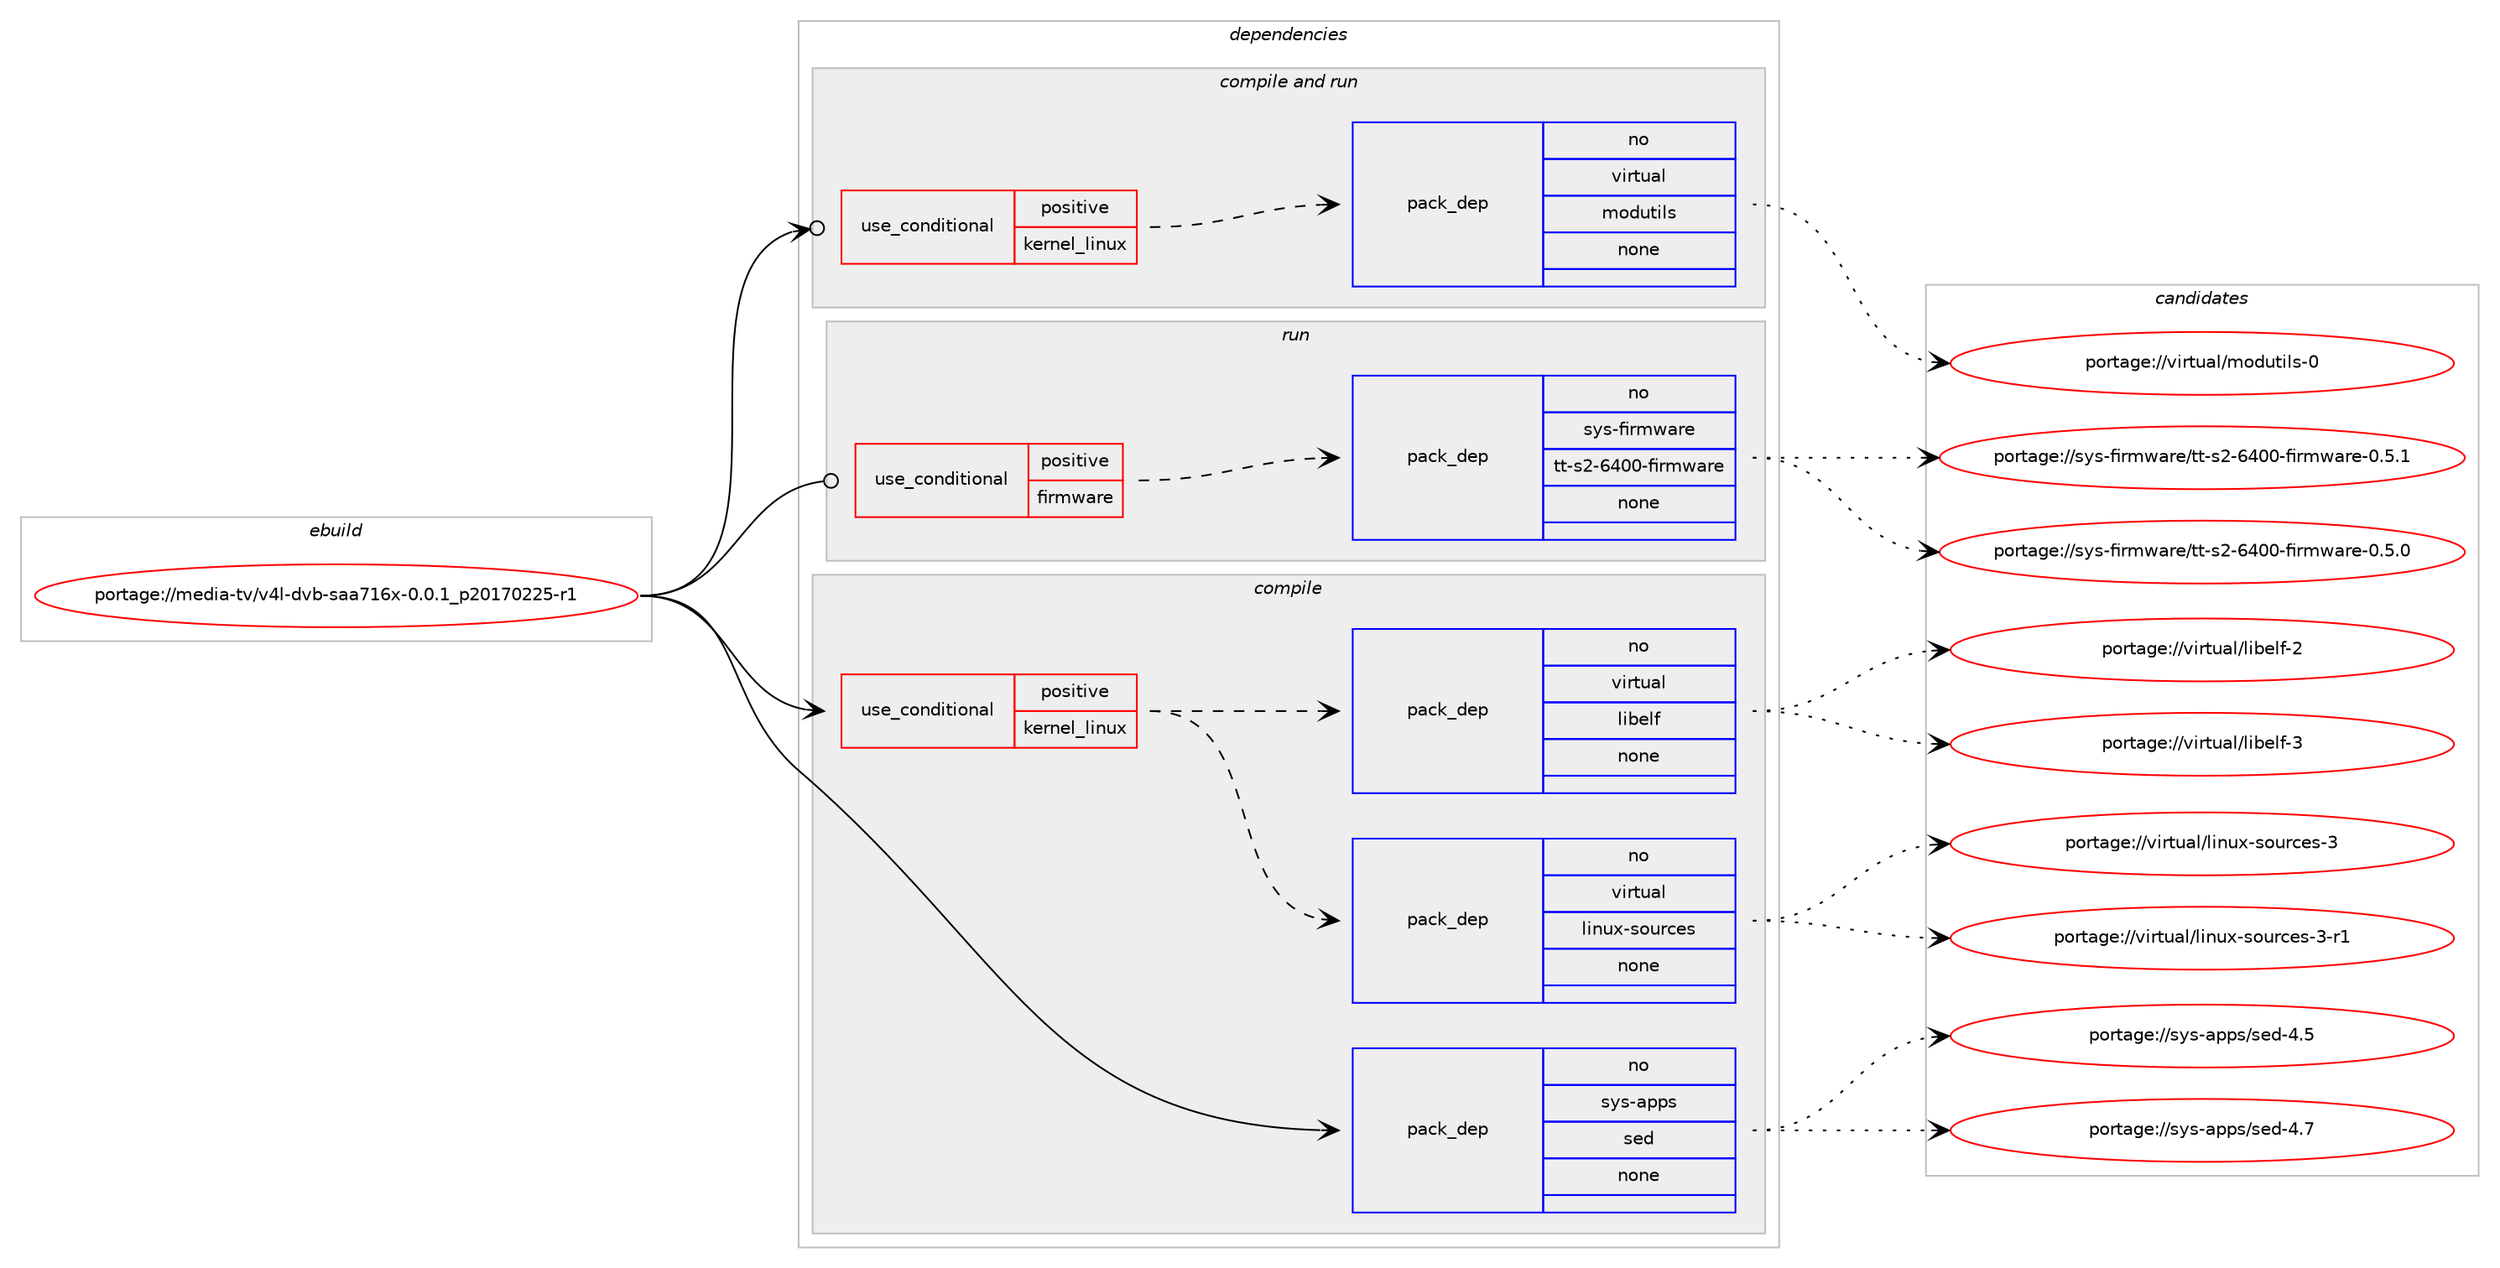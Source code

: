 digraph prolog {

# *************
# Graph options
# *************

newrank=true;
concentrate=true;
compound=true;
graph [rankdir=LR,fontname=Helvetica,fontsize=10,ranksep=1.5];#, ranksep=2.5, nodesep=0.2];
edge  [arrowhead=vee];
node  [fontname=Helvetica,fontsize=10];

# **********
# The ebuild
# **********

subgraph cluster_leftcol {
color=gray;
rank=same;
label=<<i>ebuild</i>>;
id [label="portage://media-tv/v4l-dvb-saa716x-0.0.1_p20170225-r1", color=red, width=4, href="../media-tv/v4l-dvb-saa716x-0.0.1_p20170225-r1.svg"];
}

# ****************
# The dependencies
# ****************

subgraph cluster_midcol {
color=gray;
label=<<i>dependencies</i>>;
subgraph cluster_compile {
fillcolor="#eeeeee";
style=filled;
label=<<i>compile</i>>;
subgraph cond84105 {
dependency338312 [label=<<TABLE BORDER="0" CELLBORDER="1" CELLSPACING="0" CELLPADDING="4"><TR><TD ROWSPAN="3" CELLPADDING="10">use_conditional</TD></TR><TR><TD>positive</TD></TR><TR><TD>kernel_linux</TD></TR></TABLE>>, shape=none, color=red];
subgraph pack248654 {
dependency338313 [label=<<TABLE BORDER="0" CELLBORDER="1" CELLSPACING="0" CELLPADDING="4" WIDTH="220"><TR><TD ROWSPAN="6" CELLPADDING="30">pack_dep</TD></TR><TR><TD WIDTH="110">no</TD></TR><TR><TD>virtual</TD></TR><TR><TD>linux-sources</TD></TR><TR><TD>none</TD></TR><TR><TD></TD></TR></TABLE>>, shape=none, color=blue];
}
dependency338312:e -> dependency338313:w [weight=20,style="dashed",arrowhead="vee"];
subgraph pack248655 {
dependency338314 [label=<<TABLE BORDER="0" CELLBORDER="1" CELLSPACING="0" CELLPADDING="4" WIDTH="220"><TR><TD ROWSPAN="6" CELLPADDING="30">pack_dep</TD></TR><TR><TD WIDTH="110">no</TD></TR><TR><TD>virtual</TD></TR><TR><TD>libelf</TD></TR><TR><TD>none</TD></TR><TR><TD></TD></TR></TABLE>>, shape=none, color=blue];
}
dependency338312:e -> dependency338314:w [weight=20,style="dashed",arrowhead="vee"];
}
id:e -> dependency338312:w [weight=20,style="solid",arrowhead="vee"];
subgraph pack248656 {
dependency338315 [label=<<TABLE BORDER="0" CELLBORDER="1" CELLSPACING="0" CELLPADDING="4" WIDTH="220"><TR><TD ROWSPAN="6" CELLPADDING="30">pack_dep</TD></TR><TR><TD WIDTH="110">no</TD></TR><TR><TD>sys-apps</TD></TR><TR><TD>sed</TD></TR><TR><TD>none</TD></TR><TR><TD></TD></TR></TABLE>>, shape=none, color=blue];
}
id:e -> dependency338315:w [weight=20,style="solid",arrowhead="vee"];
}
subgraph cluster_compileandrun {
fillcolor="#eeeeee";
style=filled;
label=<<i>compile and run</i>>;
subgraph cond84106 {
dependency338316 [label=<<TABLE BORDER="0" CELLBORDER="1" CELLSPACING="0" CELLPADDING="4"><TR><TD ROWSPAN="3" CELLPADDING="10">use_conditional</TD></TR><TR><TD>positive</TD></TR><TR><TD>kernel_linux</TD></TR></TABLE>>, shape=none, color=red];
subgraph pack248657 {
dependency338317 [label=<<TABLE BORDER="0" CELLBORDER="1" CELLSPACING="0" CELLPADDING="4" WIDTH="220"><TR><TD ROWSPAN="6" CELLPADDING="30">pack_dep</TD></TR><TR><TD WIDTH="110">no</TD></TR><TR><TD>virtual</TD></TR><TR><TD>modutils</TD></TR><TR><TD>none</TD></TR><TR><TD></TD></TR></TABLE>>, shape=none, color=blue];
}
dependency338316:e -> dependency338317:w [weight=20,style="dashed",arrowhead="vee"];
}
id:e -> dependency338316:w [weight=20,style="solid",arrowhead="odotvee"];
}
subgraph cluster_run {
fillcolor="#eeeeee";
style=filled;
label=<<i>run</i>>;
subgraph cond84107 {
dependency338318 [label=<<TABLE BORDER="0" CELLBORDER="1" CELLSPACING="0" CELLPADDING="4"><TR><TD ROWSPAN="3" CELLPADDING="10">use_conditional</TD></TR><TR><TD>positive</TD></TR><TR><TD>firmware</TD></TR></TABLE>>, shape=none, color=red];
subgraph pack248658 {
dependency338319 [label=<<TABLE BORDER="0" CELLBORDER="1" CELLSPACING="0" CELLPADDING="4" WIDTH="220"><TR><TD ROWSPAN="6" CELLPADDING="30">pack_dep</TD></TR><TR><TD WIDTH="110">no</TD></TR><TR><TD>sys-firmware</TD></TR><TR><TD>tt-s2-6400-firmware</TD></TR><TR><TD>none</TD></TR><TR><TD></TD></TR></TABLE>>, shape=none, color=blue];
}
dependency338318:e -> dependency338319:w [weight=20,style="dashed",arrowhead="vee"];
}
id:e -> dependency338318:w [weight=20,style="solid",arrowhead="odot"];
}
}

# **************
# The candidates
# **************

subgraph cluster_choices {
rank=same;
color=gray;
label=<<i>candidates</i>>;

subgraph choice248654 {
color=black;
nodesep=1;
choiceportage118105114116117971084710810511011712045115111117114991011154551 [label="portage://virtual/linux-sources-3", color=red, width=4,href="../virtual/linux-sources-3.svg"];
choiceportage1181051141161179710847108105110117120451151111171149910111545514511449 [label="portage://virtual/linux-sources-3-r1", color=red, width=4,href="../virtual/linux-sources-3-r1.svg"];
dependency338313:e -> choiceportage118105114116117971084710810511011712045115111117114991011154551:w [style=dotted,weight="100"];
dependency338313:e -> choiceportage1181051141161179710847108105110117120451151111171149910111545514511449:w [style=dotted,weight="100"];
}
subgraph choice248655 {
color=black;
nodesep=1;
choiceportage1181051141161179710847108105981011081024550 [label="portage://virtual/libelf-2", color=red, width=4,href="../virtual/libelf-2.svg"];
choiceportage1181051141161179710847108105981011081024551 [label="portage://virtual/libelf-3", color=red, width=4,href="../virtual/libelf-3.svg"];
dependency338314:e -> choiceportage1181051141161179710847108105981011081024550:w [style=dotted,weight="100"];
dependency338314:e -> choiceportage1181051141161179710847108105981011081024551:w [style=dotted,weight="100"];
}
subgraph choice248656 {
color=black;
nodesep=1;
choiceportage11512111545971121121154711510110045524653 [label="portage://sys-apps/sed-4.5", color=red, width=4,href="../sys-apps/sed-4.5.svg"];
choiceportage11512111545971121121154711510110045524655 [label="portage://sys-apps/sed-4.7", color=red, width=4,href="../sys-apps/sed-4.7.svg"];
dependency338315:e -> choiceportage11512111545971121121154711510110045524653:w [style=dotted,weight="100"];
dependency338315:e -> choiceportage11512111545971121121154711510110045524655:w [style=dotted,weight="100"];
}
subgraph choice248657 {
color=black;
nodesep=1;
choiceportage11810511411611797108471091111001171161051081154548 [label="portage://virtual/modutils-0", color=red, width=4,href="../virtual/modutils-0.svg"];
dependency338317:e -> choiceportage11810511411611797108471091111001171161051081154548:w [style=dotted,weight="100"];
}
subgraph choice248658 {
color=black;
nodesep=1;
choiceportage115121115451021051141091199711410147116116451155045545248484510210511410911997114101454846534648 [label="portage://sys-firmware/tt-s2-6400-firmware-0.5.0", color=red, width=4,href="../sys-firmware/tt-s2-6400-firmware-0.5.0.svg"];
choiceportage115121115451021051141091199711410147116116451155045545248484510210511410911997114101454846534649 [label="portage://sys-firmware/tt-s2-6400-firmware-0.5.1", color=red, width=4,href="../sys-firmware/tt-s2-6400-firmware-0.5.1.svg"];
dependency338319:e -> choiceportage115121115451021051141091199711410147116116451155045545248484510210511410911997114101454846534648:w [style=dotted,weight="100"];
dependency338319:e -> choiceportage115121115451021051141091199711410147116116451155045545248484510210511410911997114101454846534649:w [style=dotted,weight="100"];
}
}

}
